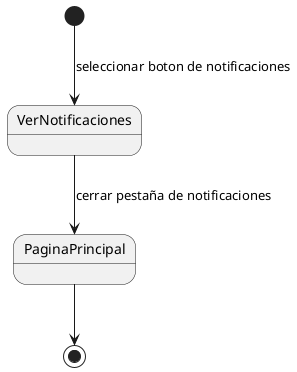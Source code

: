 @startuml Ver mis notificaciones
[*] --> VerNotificaciones : seleccionar boton de notificaciones
VerNotificaciones --> PaginaPrincipal : cerrar pestaña de notificaciones
PaginaPrincipal --> [*]
@enduml